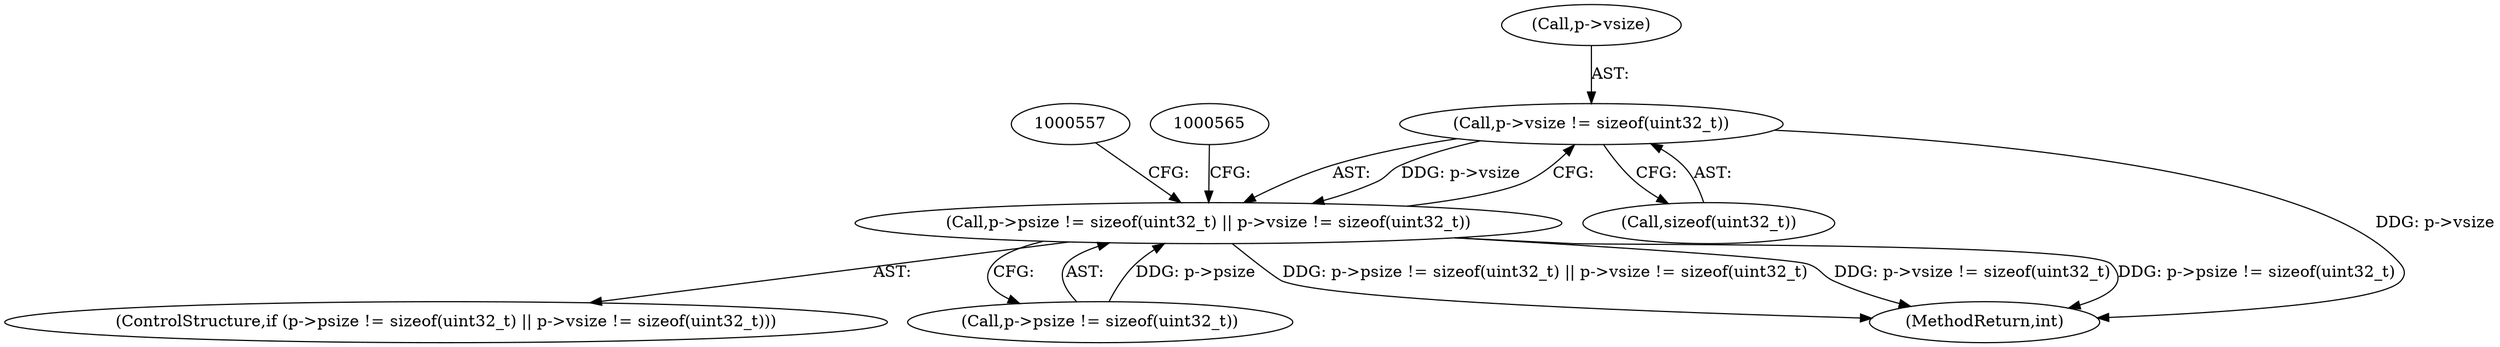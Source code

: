 digraph "0_Android_557bd7bfe6c4895faee09e46fc9b5304a956c8b7@API" {
"1000547" [label="(Call,p->vsize != sizeof(uint32_t))"];
"1000540" [label="(Call,p->psize != sizeof(uint32_t) || p->vsize != sizeof(uint32_t))"];
"1000547" [label="(Call,p->vsize != sizeof(uint32_t))"];
"1000541" [label="(Call,p->psize != sizeof(uint32_t))"];
"1000548" [label="(Call,p->vsize)"];
"1000540" [label="(Call,p->psize != sizeof(uint32_t) || p->vsize != sizeof(uint32_t))"];
"1000551" [label="(Call,sizeof(uint32_t))"];
"1000539" [label="(ControlStructure,if (p->psize != sizeof(uint32_t) || p->vsize != sizeof(uint32_t)))"];
"1001060" [label="(MethodReturn,int)"];
"1000547" -> "1000540"  [label="AST: "];
"1000547" -> "1000551"  [label="CFG: "];
"1000548" -> "1000547"  [label="AST: "];
"1000551" -> "1000547"  [label="AST: "];
"1000540" -> "1000547"  [label="CFG: "];
"1000547" -> "1001060"  [label="DDG: p->vsize"];
"1000547" -> "1000540"  [label="DDG: p->vsize"];
"1000540" -> "1000539"  [label="AST: "];
"1000540" -> "1000541"  [label="CFG: "];
"1000541" -> "1000540"  [label="AST: "];
"1000557" -> "1000540"  [label="CFG: "];
"1000565" -> "1000540"  [label="CFG: "];
"1000540" -> "1001060"  [label="DDG: p->psize != sizeof(uint32_t) || p->vsize != sizeof(uint32_t)"];
"1000540" -> "1001060"  [label="DDG: p->vsize != sizeof(uint32_t)"];
"1000540" -> "1001060"  [label="DDG: p->psize != sizeof(uint32_t)"];
"1000541" -> "1000540"  [label="DDG: p->psize"];
}
